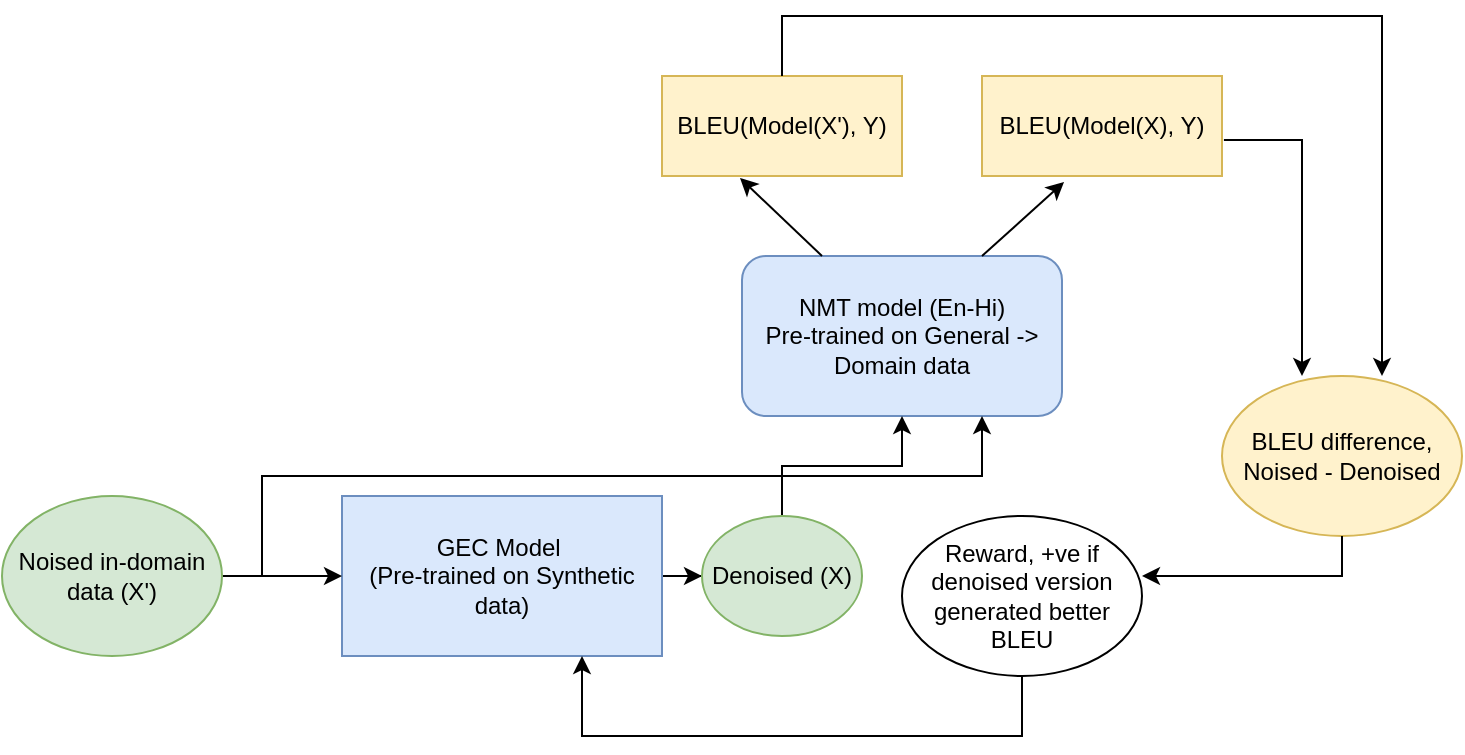 <mxfile version="21.5.0" type="github">
  <diagram name="Page-1" id="DMfqj76WYdlzirbmYl45">
    <mxGraphModel dx="1364" dy="807" grid="1" gridSize="10" guides="1" tooltips="1" connect="1" arrows="1" fold="1" page="1" pageScale="1" pageWidth="850" pageHeight="1100" math="0" shadow="0">
      <root>
        <mxCell id="0" />
        <mxCell id="1" parent="0" />
        <mxCell id="RGavhd9j_akwTErmuiZn-12" value="" style="edgeStyle=orthogonalEdgeStyle;rounded=0;orthogonalLoop=1;jettySize=auto;html=1;" edge="1" parent="1" source="RGavhd9j_akwTErmuiZn-1" target="RGavhd9j_akwTErmuiZn-11">
          <mxGeometry relative="1" as="geometry" />
        </mxCell>
        <mxCell id="RGavhd9j_akwTErmuiZn-1" value="GEC Model&amp;nbsp;&lt;br&gt;(Pre-trained on Synthetic data)" style="rounded=0;whiteSpace=wrap;html=1;fillColor=#dae8fc;strokeColor=#6c8ebf;" vertex="1" parent="1">
          <mxGeometry x="280" y="360" width="160" height="80" as="geometry" />
        </mxCell>
        <mxCell id="RGavhd9j_akwTErmuiZn-2" value="NMT model (En-Hi)&lt;br&gt;Pre-trained on General -&amp;gt; Domain data" style="rounded=1;whiteSpace=wrap;html=1;fillColor=#dae8fc;strokeColor=#6c8ebf;" vertex="1" parent="1">
          <mxGeometry x="480" y="240" width="160" height="80" as="geometry" />
        </mxCell>
        <mxCell id="RGavhd9j_akwTErmuiZn-5" value="" style="edgeStyle=orthogonalEdgeStyle;rounded=0;orthogonalLoop=1;jettySize=auto;html=1;" edge="1" parent="1" source="RGavhd9j_akwTErmuiZn-4" target="RGavhd9j_akwTErmuiZn-1">
          <mxGeometry relative="1" as="geometry" />
        </mxCell>
        <mxCell id="RGavhd9j_akwTErmuiZn-4" value="Noised in-domain data (X&#39;)" style="ellipse;whiteSpace=wrap;html=1;fillColor=#d5e8d4;strokeColor=#82b366;" vertex="1" parent="1">
          <mxGeometry x="110" y="360" width="110" height="80" as="geometry" />
        </mxCell>
        <mxCell id="RGavhd9j_akwTErmuiZn-8" value="" style="endArrow=classic;html=1;rounded=0;entryX=0.75;entryY=1;entryDx=0;entryDy=0;" edge="1" parent="1" target="RGavhd9j_akwTErmuiZn-2">
          <mxGeometry width="50" height="50" relative="1" as="geometry">
            <mxPoint x="240" y="400" as="sourcePoint" />
            <mxPoint x="450" y="390" as="targetPoint" />
            <Array as="points">
              <mxPoint x="240" y="350" />
              <mxPoint x="600" y="350" />
            </Array>
          </mxGeometry>
        </mxCell>
        <mxCell id="RGavhd9j_akwTErmuiZn-10" value="BLEU(Model(X&#39;), Y)" style="rounded=0;whiteSpace=wrap;html=1;fillColor=#fff2cc;strokeColor=#d6b656;" vertex="1" parent="1">
          <mxGeometry x="440" y="150" width="120" height="50" as="geometry" />
        </mxCell>
        <mxCell id="RGavhd9j_akwTErmuiZn-13" value="" style="edgeStyle=orthogonalEdgeStyle;rounded=0;orthogonalLoop=1;jettySize=auto;html=1;" edge="1" parent="1" source="RGavhd9j_akwTErmuiZn-11" target="RGavhd9j_akwTErmuiZn-2">
          <mxGeometry relative="1" as="geometry" />
        </mxCell>
        <mxCell id="RGavhd9j_akwTErmuiZn-11" value="Denoised (X)" style="ellipse;whiteSpace=wrap;html=1;fillColor=#d5e8d4;strokeColor=#82b366;" vertex="1" parent="1">
          <mxGeometry x="460" y="370" width="80" height="60" as="geometry" />
        </mxCell>
        <mxCell id="RGavhd9j_akwTErmuiZn-15" value="" style="endArrow=classic;html=1;rounded=0;exitX=0.25;exitY=0;exitDx=0;exitDy=0;entryX=0.325;entryY=1.02;entryDx=0;entryDy=0;entryPerimeter=0;" edge="1" parent="1" source="RGavhd9j_akwTErmuiZn-2" target="RGavhd9j_akwTErmuiZn-10">
          <mxGeometry width="50" height="50" relative="1" as="geometry">
            <mxPoint x="400" y="440" as="sourcePoint" />
            <mxPoint x="450" y="390" as="targetPoint" />
          </mxGeometry>
        </mxCell>
        <mxCell id="RGavhd9j_akwTErmuiZn-17" value="BLEU(Model(X), Y)" style="rounded=0;whiteSpace=wrap;html=1;fillColor=#fff2cc;strokeColor=#d6b656;" vertex="1" parent="1">
          <mxGeometry x="600" y="150" width="120" height="50" as="geometry" />
        </mxCell>
        <mxCell id="RGavhd9j_akwTErmuiZn-19" value="" style="endArrow=classic;html=1;rounded=0;exitX=0.75;exitY=0;exitDx=0;exitDy=0;entryX=0.342;entryY=1.06;entryDx=0;entryDy=0;entryPerimeter=0;" edge="1" parent="1" source="RGavhd9j_akwTErmuiZn-2" target="RGavhd9j_akwTErmuiZn-17">
          <mxGeometry width="50" height="50" relative="1" as="geometry">
            <mxPoint x="400" y="440" as="sourcePoint" />
            <mxPoint x="450" y="390" as="targetPoint" />
          </mxGeometry>
        </mxCell>
        <mxCell id="RGavhd9j_akwTErmuiZn-20" value="" style="endArrow=classic;html=1;rounded=0;exitX=0.5;exitY=0;exitDx=0;exitDy=0;" edge="1" parent="1" source="RGavhd9j_akwTErmuiZn-10">
          <mxGeometry width="50" height="50" relative="1" as="geometry">
            <mxPoint x="400" y="440" as="sourcePoint" />
            <mxPoint x="800" y="300" as="targetPoint" />
            <Array as="points">
              <mxPoint x="500" y="120" />
              <mxPoint x="800" y="120" />
            </Array>
          </mxGeometry>
        </mxCell>
        <mxCell id="RGavhd9j_akwTErmuiZn-23" value="BLEU difference, Noised - Denoised" style="ellipse;whiteSpace=wrap;html=1;fillColor=#fff2cc;strokeColor=#d6b656;" vertex="1" parent="1">
          <mxGeometry x="720" y="300" width="120" height="80" as="geometry" />
        </mxCell>
        <mxCell id="RGavhd9j_akwTErmuiZn-24" value="" style="endArrow=classic;html=1;rounded=0;exitX=1.008;exitY=0.64;exitDx=0;exitDy=0;exitPerimeter=0;" edge="1" parent="1" source="RGavhd9j_akwTErmuiZn-17">
          <mxGeometry width="50" height="50" relative="1" as="geometry">
            <mxPoint x="400" y="440" as="sourcePoint" />
            <mxPoint x="760" y="300" as="targetPoint" />
            <Array as="points">
              <mxPoint x="760" y="182" />
            </Array>
          </mxGeometry>
        </mxCell>
        <mxCell id="RGavhd9j_akwTErmuiZn-25" value="" style="endArrow=classic;html=1;rounded=0;exitX=0.5;exitY=1;exitDx=0;exitDy=0;" edge="1" parent="1" source="RGavhd9j_akwTErmuiZn-23">
          <mxGeometry width="50" height="50" relative="1" as="geometry">
            <mxPoint x="400" y="440" as="sourcePoint" />
            <mxPoint x="680" y="400" as="targetPoint" />
            <Array as="points">
              <mxPoint x="780" y="400" />
            </Array>
          </mxGeometry>
        </mxCell>
        <mxCell id="RGavhd9j_akwTErmuiZn-26" value="Reward, +ve if denoised version generated better BLEU" style="ellipse;whiteSpace=wrap;html=1;" vertex="1" parent="1">
          <mxGeometry x="560" y="370" width="120" height="80" as="geometry" />
        </mxCell>
        <mxCell id="RGavhd9j_akwTErmuiZn-27" value="" style="endArrow=classic;html=1;rounded=0;exitX=0.5;exitY=1;exitDx=0;exitDy=0;entryX=0.75;entryY=1;entryDx=0;entryDy=0;" edge="1" parent="1" source="RGavhd9j_akwTErmuiZn-26" target="RGavhd9j_akwTErmuiZn-1">
          <mxGeometry width="50" height="50" relative="1" as="geometry">
            <mxPoint x="400" y="440" as="sourcePoint" />
            <mxPoint x="450" y="390" as="targetPoint" />
            <Array as="points">
              <mxPoint x="620" y="480" />
              <mxPoint x="520" y="480" />
              <mxPoint x="400" y="480" />
              <mxPoint x="400" y="450" />
            </Array>
          </mxGeometry>
        </mxCell>
      </root>
    </mxGraphModel>
  </diagram>
</mxfile>
